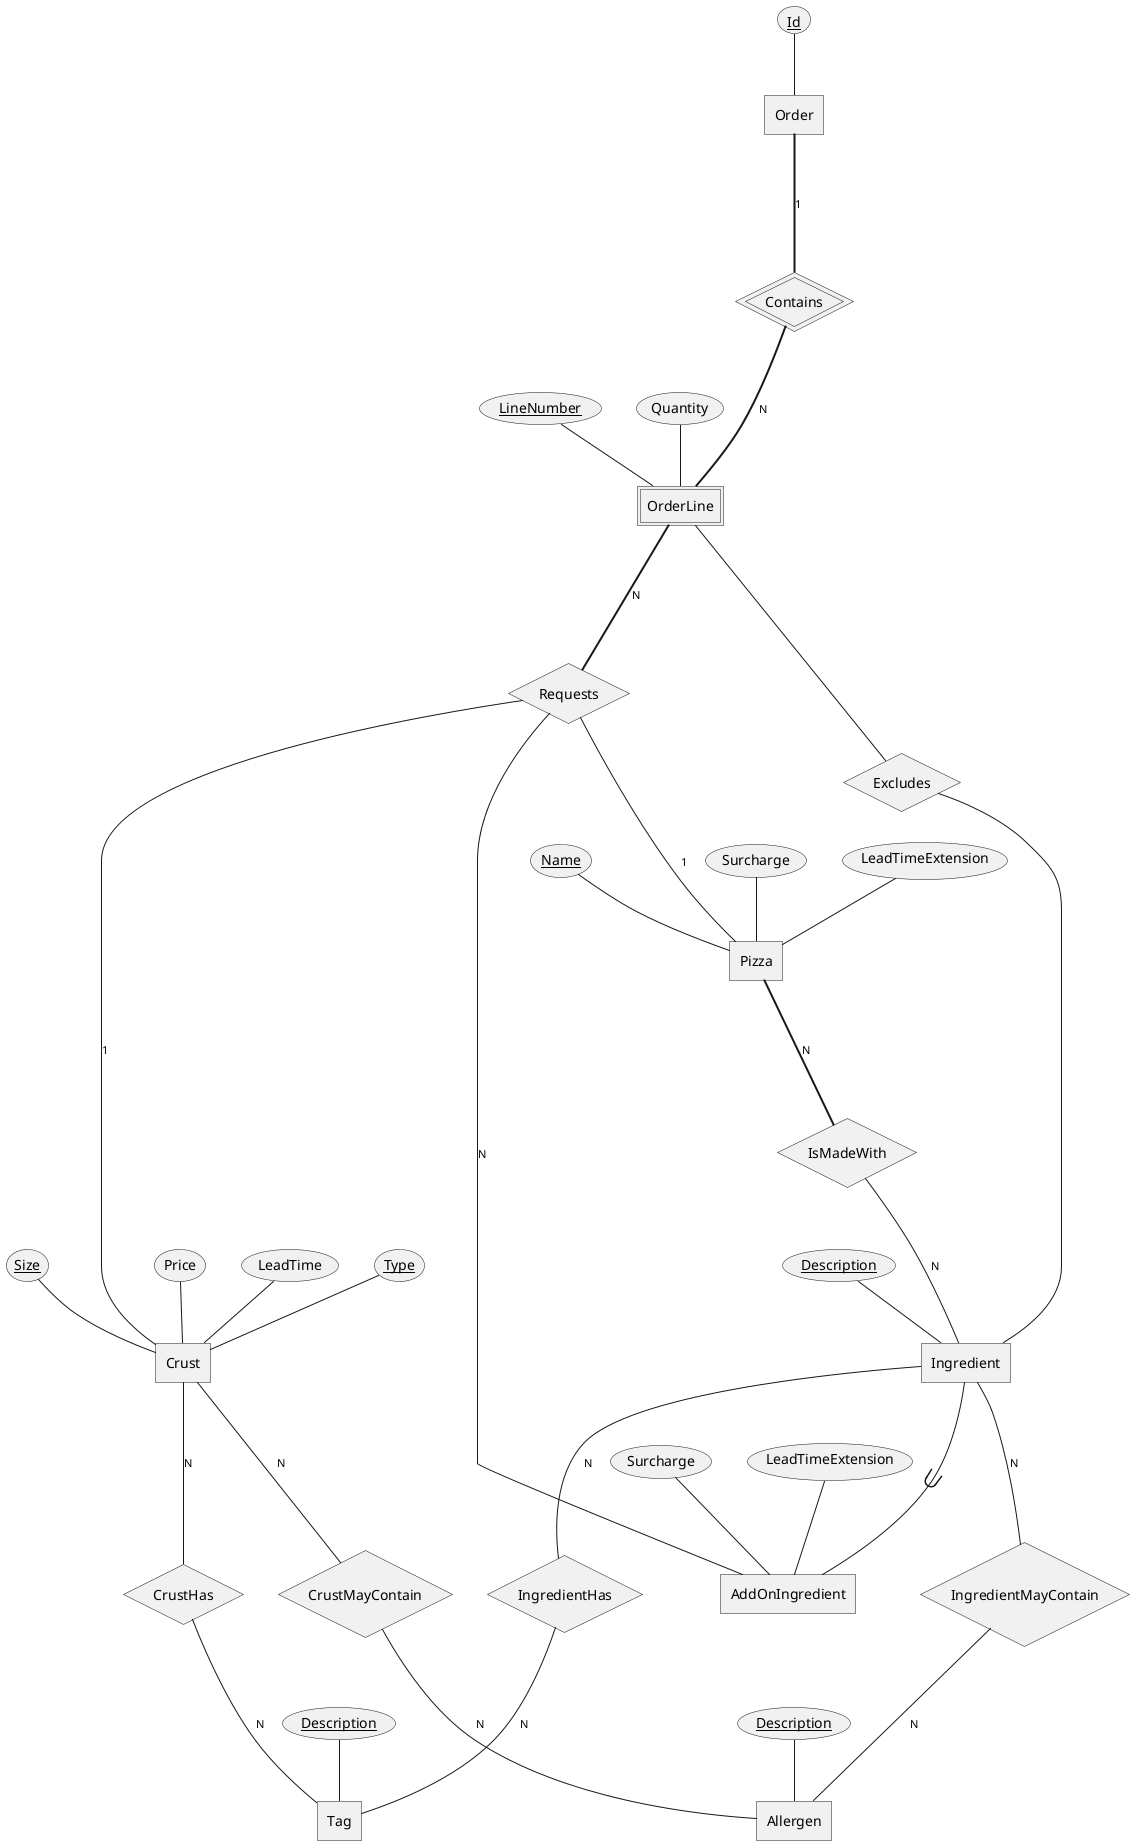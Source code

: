 @startchen Pizzageddon

entity Order {
    Id <<key>>
}

entity OrderLine <<weak>> {
    LineNumber <<key>>
    Quantity
}

relationship Contains <<identifying>> {

}

Order =1= Contains
Contains =N= OrderLine

relationship Requests {

}

relationship Excludes {

}

entity Crust {
    Type <<key>>
    Size <<key>>
    Price
    LeadTime
}

entity Pizza {
    Name <<key>>
    Surcharge
    LeadTimeExtension
}

entity Ingredient {
    Description <<key>>
}

entity AddOnIngredient {
    Surcharge
    LeadTimeExtension
}

OrderLine =N= Requests
Requests -1- Crust
Requests -1- Pizza
Requests -N- AddOnIngredient

OrderLine -- Excludes
Excludes -- Ingredient

entity Tag {
    Description <<key>>
}

entity Allergen {
    Description <<key>>
}

relationship CrustHas {

}

Crust -N- CrustHas
CrustHas -N- Tag

relationship IngredientHas {

}

Ingredient -N- IngredientHas
IngredientHas -N- Tag

relationship IsMadeWith {

}

Pizza =N= IsMadeWith
IsMadeWith -N- Ingredient


relationship CrustMayContain {

}

Crust -N- CrustMayContain
CrustMayContain -N- Allergen

relationship IngredientMayContain {

}

Ingredient -N- IngredientMayContain
IngredientMayContain -N- Allergen

Ingredient ->- AddOnIngredient


@endchen